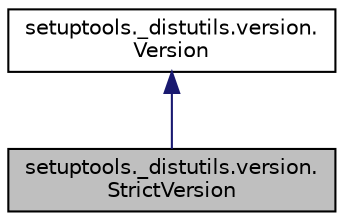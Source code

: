 digraph "setuptools._distutils.version.StrictVersion"
{
 // LATEX_PDF_SIZE
  edge [fontname="Helvetica",fontsize="10",labelfontname="Helvetica",labelfontsize="10"];
  node [fontname="Helvetica",fontsize="10",shape=record];
  Node1 [label="setuptools._distutils.version.\lStrictVersion",height=0.2,width=0.4,color="black", fillcolor="grey75", style="filled", fontcolor="black",tooltip=" "];
  Node2 -> Node1 [dir="back",color="midnightblue",fontsize="10",style="solid",fontname="Helvetica"];
  Node2 [label="setuptools._distutils.version.\lVersion",height=0.2,width=0.4,color="black", fillcolor="white", style="filled",URL="$classsetuptools_1_1__distutils_1_1version_1_1_version.html",tooltip=" "];
}
